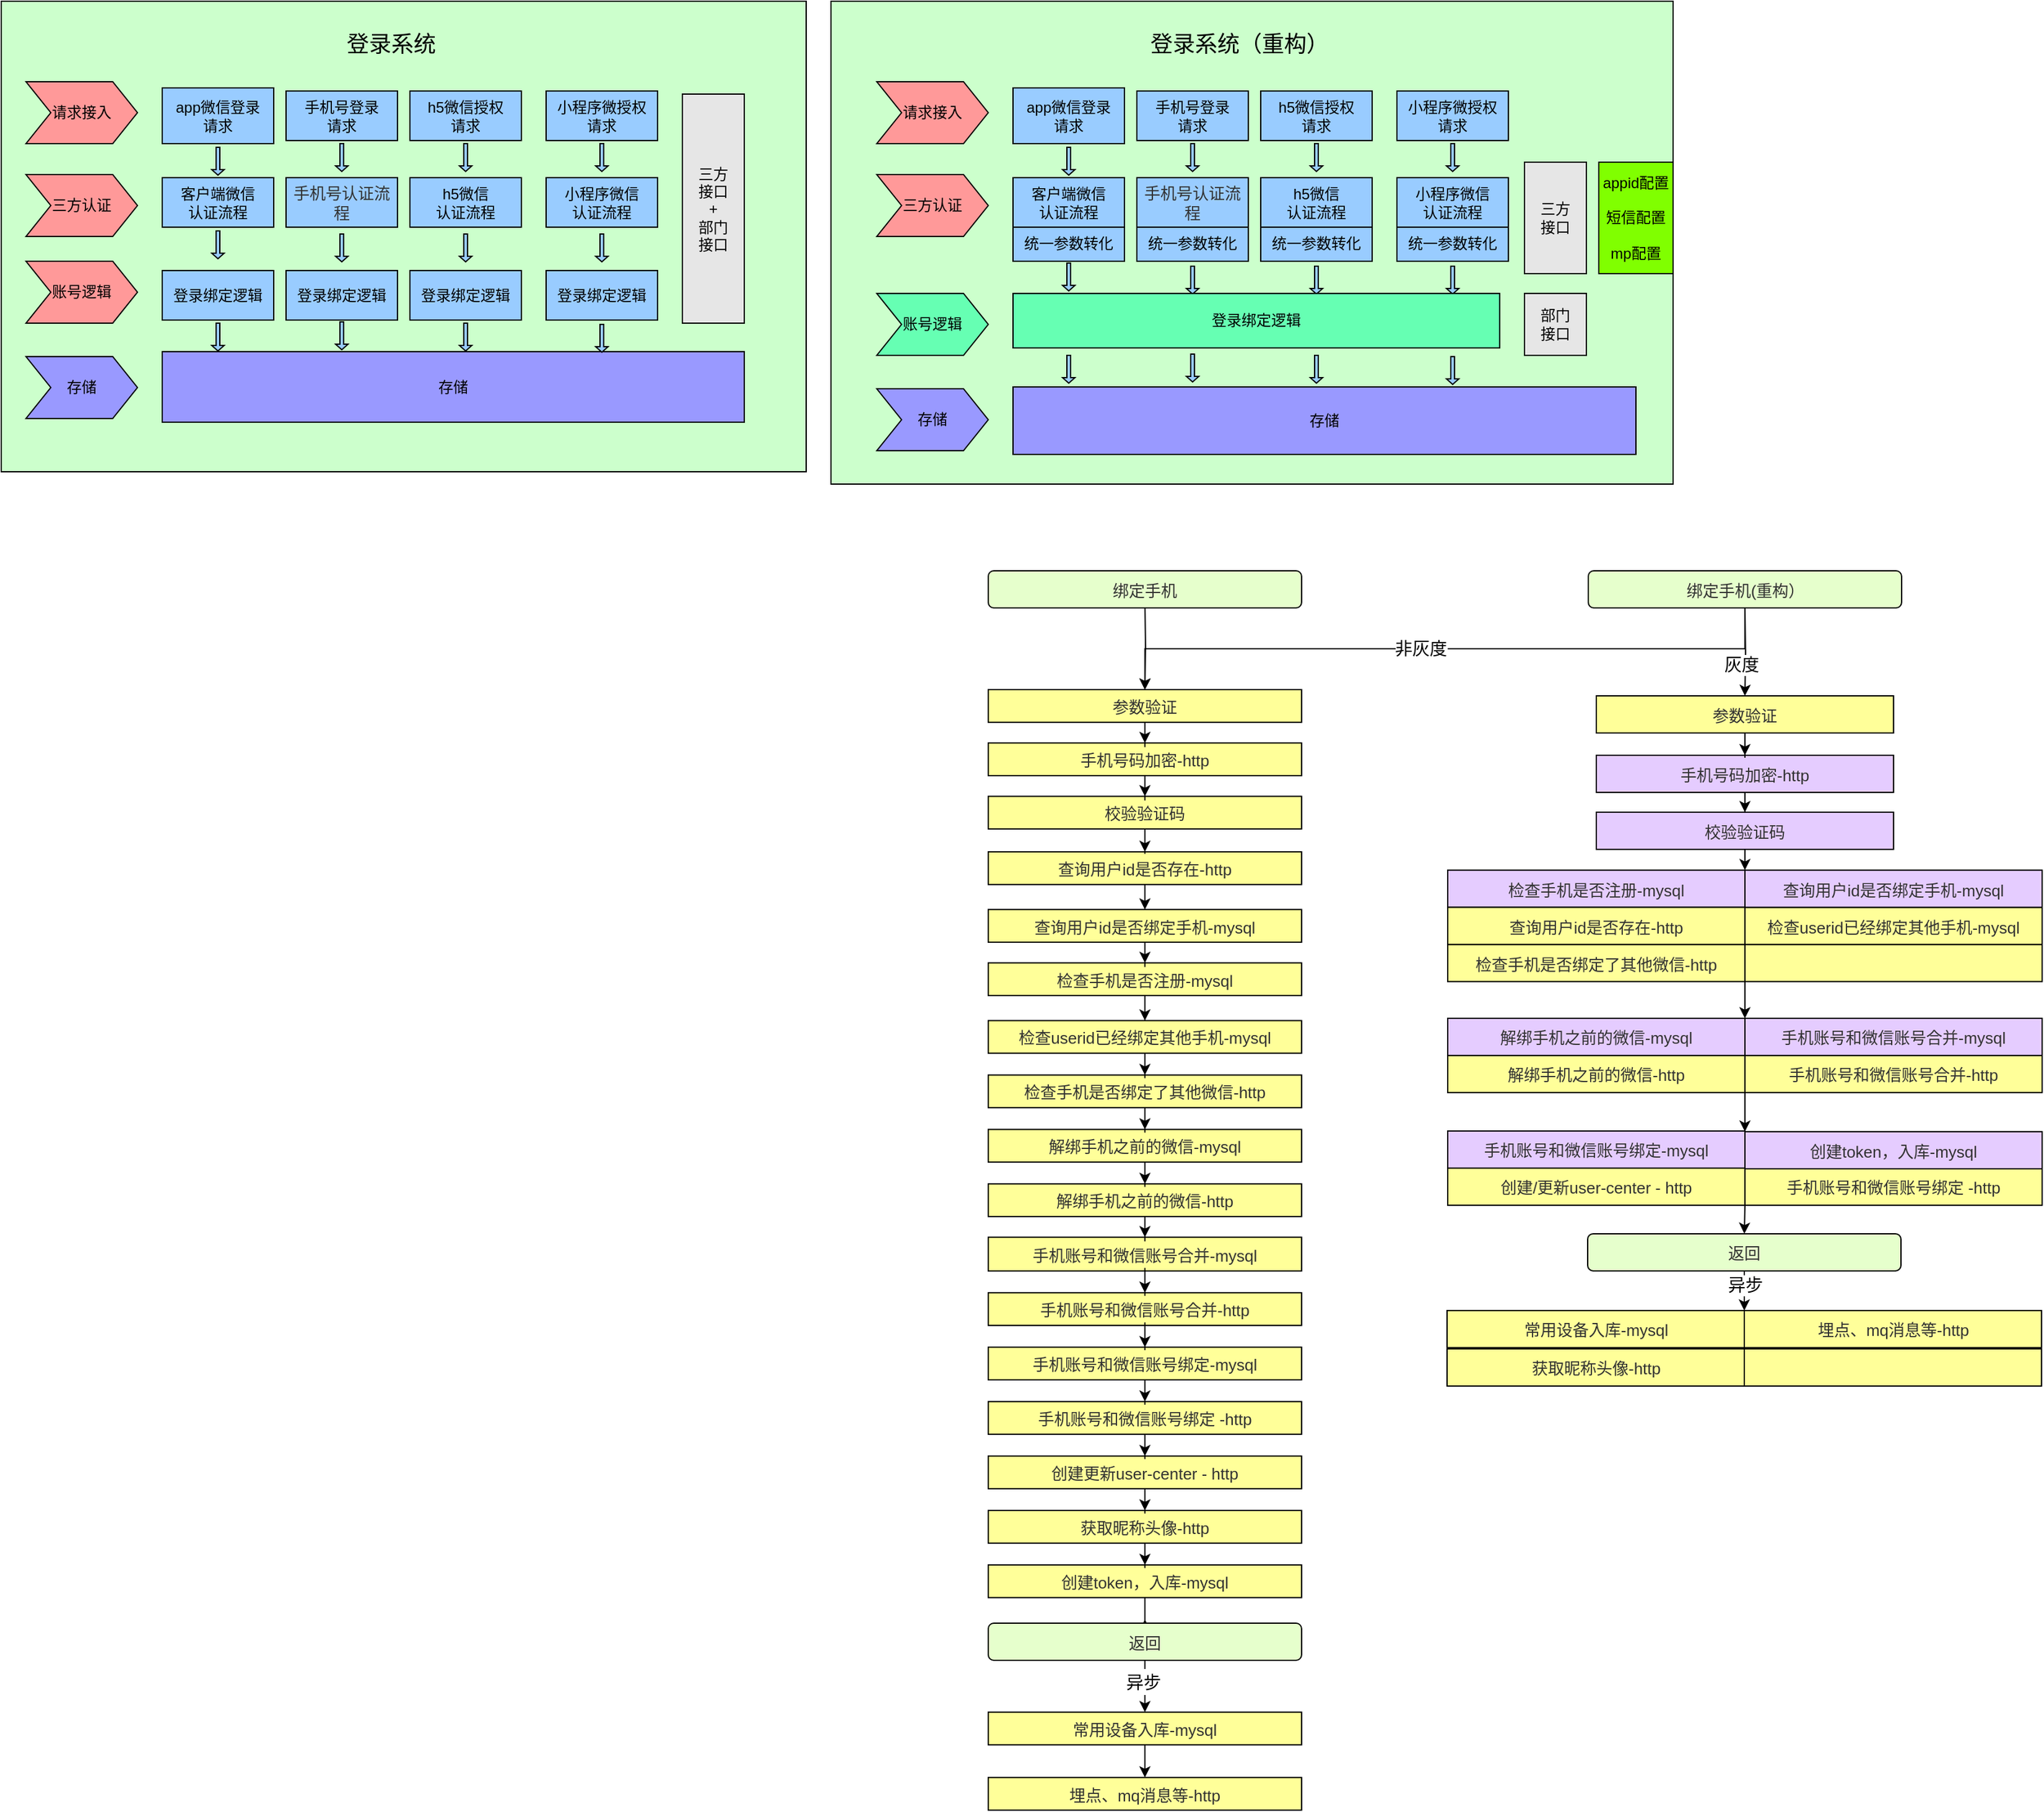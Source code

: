 <mxfile version="15.7.3" type="github">
  <diagram id="kJFJ0D_12UuaY3lmtUbJ" name="第 1 页">
    <mxGraphModel dx="1207" dy="605" grid="1" gridSize="10" guides="1" tooltips="1" connect="1" arrows="1" fold="1" page="1" pageScale="1" pageWidth="827" pageHeight="1169" math="0" shadow="0">
      <root>
        <mxCell id="0" />
        <mxCell id="1" parent="0" />
        <mxCell id="mRexfQhfjzAPBLykWlBQ-13" value="" style="whiteSpace=wrap;html=1;fillColor=#CCFFFF;" vertex="1" parent="1">
          <mxGeometry x="310" y="140" width="90" height="200" as="geometry" />
        </mxCell>
        <mxCell id="mRexfQhfjzAPBLykWlBQ-3" value="" style="rounded=0;whiteSpace=wrap;html=1;fillColor=#CCFFCC;" vertex="1" parent="1">
          <mxGeometry x="180" y="80" width="650" height="380" as="geometry" />
        </mxCell>
        <mxCell id="mRexfQhfjzAPBLykWlBQ-4" value="请求接入" style="shape=step;perimeter=stepPerimeter;whiteSpace=wrap;html=1;fixedSize=1;fillColor=#FF9999;" vertex="1" parent="1">
          <mxGeometry x="200" y="145" width="90" height="50" as="geometry" />
        </mxCell>
        <mxCell id="mRexfQhfjzAPBLykWlBQ-5" value="三方认证" style="shape=step;perimeter=stepPerimeter;whiteSpace=wrap;html=1;fixedSize=1;fillColor=#FF9999;" vertex="1" parent="1">
          <mxGeometry x="200" y="220" width="90" height="50" as="geometry" />
        </mxCell>
        <mxCell id="mRexfQhfjzAPBLykWlBQ-6" value="账号逻辑" style="shape=step;perimeter=stepPerimeter;whiteSpace=wrap;html=1;fixedSize=1;fillColor=#FF9999;" vertex="1" parent="1">
          <mxGeometry x="200" y="290" width="90" height="50" as="geometry" />
        </mxCell>
        <mxCell id="mRexfQhfjzAPBLykWlBQ-7" value="存储" style="shape=step;perimeter=stepPerimeter;whiteSpace=wrap;html=1;fixedSize=1;fillColor=#9999FF;" vertex="1" parent="1">
          <mxGeometry x="200" y="367" width="90" height="50" as="geometry" />
        </mxCell>
        <mxCell id="mRexfQhfjzAPBLykWlBQ-9" value="app微信登录&lt;br&gt;请求" style="whiteSpace=wrap;html=1;fillColor=#99CCFF;" vertex="1" parent="1">
          <mxGeometry x="310" y="150" width="90" height="45" as="geometry" />
        </mxCell>
        <mxCell id="mRexfQhfjzAPBLykWlBQ-10" value="&lt;div class=&quot;mind-clipboard&quot;&gt;手机号登录&lt;div&gt;请求&lt;/div&gt;&lt;/div&gt;" style="whiteSpace=wrap;html=1;fillColor=#99CCFF;" vertex="1" parent="1">
          <mxGeometry x="410" y="152.5" width="90" height="40" as="geometry" />
        </mxCell>
        <mxCell id="mRexfQhfjzAPBLykWlBQ-11" value="&lt;div class=&quot;mind-clipboard&quot;&gt;h5微信&lt;span style=&quot;font-size: inherit&quot;&gt;授权&lt;/span&gt;&lt;div&gt;请求&lt;/div&gt;&lt;/div&gt;" style="whiteSpace=wrap;html=1;fillColor=#99CCFF;" vertex="1" parent="1">
          <mxGeometry x="510" y="152.5" width="90" height="40" as="geometry" />
        </mxCell>
        <mxCell id="mRexfQhfjzAPBLykWlBQ-12" value="&lt;div class=&quot;mind-clipboard&quot;&gt;小程序微&lt;span style=&quot;font-size: inherit&quot;&gt;授权&lt;/span&gt;&lt;div&gt;请求&lt;/div&gt;&lt;/div&gt;" style="whiteSpace=wrap;html=1;fillColor=#99CCFF;" vertex="1" parent="1">
          <mxGeometry x="620" y="152.5" width="90" height="40" as="geometry" />
        </mxCell>
        <mxCell id="mRexfQhfjzAPBLykWlBQ-14" value="&lt;div class=&quot;mind-clipboard&quot;&gt;&lt;div&gt;客户端&lt;span&gt;微信&lt;/span&gt;&lt;/div&gt;&lt;div&gt;认证流程&lt;/div&gt;&lt;/div&gt;" style="whiteSpace=wrap;html=1;fillColor=#99CCFF;" vertex="1" parent="1">
          <mxGeometry x="310" y="222.5" width="90" height="40" as="geometry" />
        </mxCell>
        <mxCell id="mRexfQhfjzAPBLykWlBQ-15" value="&lt;div class=&quot;mind-clipboard&quot;&gt;&lt;span style=&quot;color: rgb(50 , 50 , 50) ; font-size: 13px ; background-color: rgba(255 , 255 , 255 , 0.008)&quot;&gt;手机号认证流程&lt;/span&gt;&lt;br&gt;&lt;/div&gt;" style="whiteSpace=wrap;html=1;fillColor=#99CCFF;" vertex="1" parent="1">
          <mxGeometry x="410" y="222.5" width="90" height="40" as="geometry" />
        </mxCell>
        <mxCell id="mRexfQhfjzAPBLykWlBQ-16" value="&lt;div class=&quot;mind-clipboard&quot;&gt;&lt;div class=&quot;mind-clipboard&quot;&gt;&lt;div&gt;h5微信&lt;/div&gt;&lt;div&gt;认证流程&lt;/div&gt;&lt;/div&gt;&lt;/div&gt;" style="whiteSpace=wrap;html=1;fillColor=#99CCFF;" vertex="1" parent="1">
          <mxGeometry x="510" y="222.5" width="90" height="40" as="geometry" />
        </mxCell>
        <mxCell id="mRexfQhfjzAPBLykWlBQ-17" value="&lt;div class=&quot;mind-clipboard&quot;&gt;&lt;div class=&quot;mind-clipboard&quot;&gt;&lt;div&gt;小程序&lt;span&gt;微信&lt;/span&gt;&lt;/div&gt;&lt;div&gt;认证流程&lt;/div&gt;&lt;/div&gt;&lt;/div&gt;" style="whiteSpace=wrap;html=1;fillColor=#99CCFF;" vertex="1" parent="1">
          <mxGeometry x="620" y="222.5" width="90" height="40" as="geometry" />
        </mxCell>
        <mxCell id="mRexfQhfjzAPBLykWlBQ-19" value="登录绑定逻辑" style="whiteSpace=wrap;html=1;fillColor=#99CCFF;" vertex="1" parent="1">
          <mxGeometry x="310" y="297.5" width="90" height="40" as="geometry" />
        </mxCell>
        <mxCell id="mRexfQhfjzAPBLykWlBQ-20" value="&lt;div class=&quot;mind-clipboard&quot;&gt;登录绑定逻辑&lt;br&gt;&lt;/div&gt;" style="whiteSpace=wrap;html=1;fillColor=#99CCFF;" vertex="1" parent="1">
          <mxGeometry x="410" y="297.5" width="90" height="40" as="geometry" />
        </mxCell>
        <mxCell id="mRexfQhfjzAPBLykWlBQ-21" value="&lt;div class=&quot;mind-clipboard&quot;&gt;&lt;div&gt;登录绑定逻辑&lt;br&gt;&lt;/div&gt;&lt;/div&gt;" style="whiteSpace=wrap;html=1;fillColor=#99CCFF;" vertex="1" parent="1">
          <mxGeometry x="510" y="297.5" width="90" height="40" as="geometry" />
        </mxCell>
        <mxCell id="mRexfQhfjzAPBLykWlBQ-22" value="登录绑定逻辑" style="whiteSpace=wrap;html=1;fillColor=#99CCFF;" vertex="1" parent="1">
          <mxGeometry x="620" y="297.5" width="90" height="40" as="geometry" />
        </mxCell>
        <mxCell id="mRexfQhfjzAPBLykWlBQ-24" value="存储" style="whiteSpace=wrap;html=1;fillColor=#9999FF;" vertex="1" parent="1">
          <mxGeometry x="310" y="363" width="470" height="57" as="geometry" />
        </mxCell>
        <mxCell id="mRexfQhfjzAPBLykWlBQ-54" value="" style="shape=singleArrow;direction=south;whiteSpace=wrap;html=1;fillColor=#99CCFF;" vertex="1" parent="1">
          <mxGeometry x="350" y="198" width="10" height="22.5" as="geometry" />
        </mxCell>
        <mxCell id="mRexfQhfjzAPBLykWlBQ-56" value="" style="shape=singleArrow;direction=south;whiteSpace=wrap;html=1;fillColor=#99CCFF;" vertex="1" parent="1">
          <mxGeometry x="350" y="265.5" width="10" height="22.5" as="geometry" />
        </mxCell>
        <mxCell id="mRexfQhfjzAPBLykWlBQ-57" value="" style="shape=singleArrow;direction=south;whiteSpace=wrap;html=1;fillColor=#99CCFF;" vertex="1" parent="1">
          <mxGeometry x="350" y="340" width="10" height="22.5" as="geometry" />
        </mxCell>
        <mxCell id="mRexfQhfjzAPBLykWlBQ-58" value="" style="shape=singleArrow;direction=south;whiteSpace=wrap;html=1;fillColor=#99CCFF;" vertex="1" parent="1">
          <mxGeometry x="450" y="195" width="10" height="22.5" as="geometry" />
        </mxCell>
        <mxCell id="mRexfQhfjzAPBLykWlBQ-59" value="" style="shape=singleArrow;direction=south;whiteSpace=wrap;html=1;fillColor=#99CCFF;" vertex="1" parent="1">
          <mxGeometry x="550" y="195" width="10" height="22.5" as="geometry" />
        </mxCell>
        <mxCell id="mRexfQhfjzAPBLykWlBQ-60" value="" style="shape=singleArrow;direction=south;whiteSpace=wrap;html=1;fillColor=#99CCFF;" vertex="1" parent="1">
          <mxGeometry x="660" y="195" width="10" height="22.5" as="geometry" />
        </mxCell>
        <mxCell id="mRexfQhfjzAPBLykWlBQ-61" value="" style="shape=singleArrow;direction=south;whiteSpace=wrap;html=1;fillColor=#99CCFF;" vertex="1" parent="1">
          <mxGeometry x="660" y="268" width="10" height="22.5" as="geometry" />
        </mxCell>
        <mxCell id="mRexfQhfjzAPBLykWlBQ-62" value="" style="shape=singleArrow;direction=south;whiteSpace=wrap;html=1;fillColor=#99CCFF;" vertex="1" parent="1">
          <mxGeometry x="450" y="268" width="10" height="22.5" as="geometry" />
        </mxCell>
        <mxCell id="mRexfQhfjzAPBLykWlBQ-63" value="" style="shape=singleArrow;direction=south;whiteSpace=wrap;html=1;fillColor=#99CCFF;" vertex="1" parent="1">
          <mxGeometry x="450" y="339" width="10" height="22.5" as="geometry" />
        </mxCell>
        <mxCell id="mRexfQhfjzAPBLykWlBQ-64" value="" style="shape=singleArrow;direction=south;whiteSpace=wrap;html=1;fillColor=#99CCFF;" vertex="1" parent="1">
          <mxGeometry x="550" y="268" width="10" height="22.5" as="geometry" />
        </mxCell>
        <mxCell id="mRexfQhfjzAPBLykWlBQ-71" value="" style="shape=singleArrow;direction=south;whiteSpace=wrap;html=1;fillColor=#99CCFF;" vertex="1" parent="1">
          <mxGeometry x="550" y="340" width="10" height="22.5" as="geometry" />
        </mxCell>
        <mxCell id="mRexfQhfjzAPBLykWlBQ-72" value="" style="shape=singleArrow;direction=south;whiteSpace=wrap;html=1;fillColor=#99CCFF;" vertex="1" parent="1">
          <mxGeometry x="660" y="341" width="10" height="22.5" as="geometry" />
        </mxCell>
        <mxCell id="mRexfQhfjzAPBLykWlBQ-73" value="&lt;div class=&quot;mind-clipboard&quot;&gt;三方&lt;br&gt;接口&lt;/div&gt;&lt;div class=&quot;mind-clipboard&quot;&gt;+&lt;/div&gt;&lt;div class=&quot;mind-clipboard&quot;&gt;部门&lt;/div&gt;&lt;div class=&quot;mind-clipboard&quot;&gt;接口&lt;/div&gt;" style="whiteSpace=wrap;html=1;fillColor=#E6E6E6;" vertex="1" parent="1">
          <mxGeometry x="730" y="155" width="50" height="185" as="geometry" />
        </mxCell>
        <mxCell id="mRexfQhfjzAPBLykWlBQ-109" value="&lt;font style=&quot;font-size: 18px&quot;&gt;登录系统&lt;/font&gt;" style="text;html=1;strokeColor=none;fillColor=none;align=center;verticalAlign=middle;whiteSpace=wrap;rounded=0;" vertex="1" parent="1">
          <mxGeometry x="440" y="100" width="110" height="30" as="geometry" />
        </mxCell>
        <mxCell id="mRexfQhfjzAPBLykWlBQ-111" value="" style="rounded=0;whiteSpace=wrap;html=1;fillColor=#CCFFCC;" vertex="1" parent="1">
          <mxGeometry x="850" y="80" width="680" height="390" as="geometry" />
        </mxCell>
        <mxCell id="mRexfQhfjzAPBLykWlBQ-112" value="请求接入" style="shape=step;perimeter=stepPerimeter;whiteSpace=wrap;html=1;fixedSize=1;fillColor=#FF9999;" vertex="1" parent="1">
          <mxGeometry x="887" y="145" width="90" height="50" as="geometry" />
        </mxCell>
        <mxCell id="mRexfQhfjzAPBLykWlBQ-113" value="三方认证" style="shape=step;perimeter=stepPerimeter;whiteSpace=wrap;html=1;fixedSize=1;fillColor=#FF9999;" vertex="1" parent="1">
          <mxGeometry x="887" y="220" width="90" height="50" as="geometry" />
        </mxCell>
        <mxCell id="mRexfQhfjzAPBLykWlBQ-114" value="账号逻辑" style="shape=step;perimeter=stepPerimeter;whiteSpace=wrap;html=1;fixedSize=1;fillColor=#66FFB3;" vertex="1" parent="1">
          <mxGeometry x="887" y="316" width="90" height="50" as="geometry" />
        </mxCell>
        <mxCell id="mRexfQhfjzAPBLykWlBQ-115" value="存储" style="shape=step;perimeter=stepPerimeter;whiteSpace=wrap;html=1;fixedSize=1;fillColor=#9999FF;" vertex="1" parent="1">
          <mxGeometry x="887" y="393" width="90" height="50" as="geometry" />
        </mxCell>
        <mxCell id="mRexfQhfjzAPBLykWlBQ-116" value="app微信登录&lt;br&gt;请求" style="whiteSpace=wrap;html=1;fillColor=#99CCFF;" vertex="1" parent="1">
          <mxGeometry x="997" y="150" width="90" height="45" as="geometry" />
        </mxCell>
        <mxCell id="mRexfQhfjzAPBLykWlBQ-117" value="&lt;div class=&quot;mind-clipboard&quot;&gt;手机号登录&lt;div&gt;请求&lt;/div&gt;&lt;/div&gt;" style="whiteSpace=wrap;html=1;fillColor=#99CCFF;" vertex="1" parent="1">
          <mxGeometry x="1097" y="152.5" width="90" height="40" as="geometry" />
        </mxCell>
        <mxCell id="mRexfQhfjzAPBLykWlBQ-118" value="&lt;div class=&quot;mind-clipboard&quot;&gt;h5微信&lt;span style=&quot;font-size: inherit&quot;&gt;授权&lt;/span&gt;&lt;div&gt;请求&lt;/div&gt;&lt;/div&gt;" style="whiteSpace=wrap;html=1;fillColor=#99CCFF;" vertex="1" parent="1">
          <mxGeometry x="1197" y="152.5" width="90" height="40" as="geometry" />
        </mxCell>
        <mxCell id="mRexfQhfjzAPBLykWlBQ-119" value="&lt;div class=&quot;mind-clipboard&quot;&gt;小程序微&lt;span style=&quot;font-size: inherit&quot;&gt;授权&lt;/span&gt;&lt;div&gt;请求&lt;/div&gt;&lt;/div&gt;" style="whiteSpace=wrap;html=1;fillColor=#99CCFF;" vertex="1" parent="1">
          <mxGeometry x="1307" y="152.5" width="90" height="40" as="geometry" />
        </mxCell>
        <mxCell id="mRexfQhfjzAPBLykWlBQ-120" value="&lt;div class=&quot;mind-clipboard&quot;&gt;&lt;div&gt;客户端&lt;span&gt;微信&lt;/span&gt;&lt;/div&gt;&lt;div&gt;认证流程&lt;/div&gt;&lt;/div&gt;" style="whiteSpace=wrap;html=1;fillColor=#99CCFF;" vertex="1" parent="1">
          <mxGeometry x="997" y="222.5" width="90" height="40" as="geometry" />
        </mxCell>
        <mxCell id="mRexfQhfjzAPBLykWlBQ-121" value="&lt;div class=&quot;mind-clipboard&quot;&gt;&lt;span style=&quot;color: rgb(50 , 50 , 50) ; font-size: 13px ; background-color: rgba(255 , 255 , 255 , 0.008)&quot;&gt;手机号认证流程&lt;/span&gt;&lt;br&gt;&lt;/div&gt;" style="whiteSpace=wrap;html=1;fillColor=#99CCFF;" vertex="1" parent="1">
          <mxGeometry x="1097" y="222.5" width="90" height="40" as="geometry" />
        </mxCell>
        <mxCell id="mRexfQhfjzAPBLykWlBQ-122" value="&lt;div class=&quot;mind-clipboard&quot;&gt;&lt;div class=&quot;mind-clipboard&quot;&gt;&lt;div&gt;h5微信&lt;/div&gt;&lt;div&gt;认证流程&lt;/div&gt;&lt;/div&gt;&lt;/div&gt;" style="whiteSpace=wrap;html=1;fillColor=#99CCFF;" vertex="1" parent="1">
          <mxGeometry x="1197" y="222.5" width="90" height="40" as="geometry" />
        </mxCell>
        <mxCell id="mRexfQhfjzAPBLykWlBQ-123" value="&lt;div class=&quot;mind-clipboard&quot;&gt;&lt;div class=&quot;mind-clipboard&quot;&gt;&lt;div&gt;小程序&lt;span&gt;微信&lt;/span&gt;&lt;/div&gt;&lt;div&gt;认证流程&lt;/div&gt;&lt;/div&gt;&lt;/div&gt;" style="whiteSpace=wrap;html=1;fillColor=#99CCFF;" vertex="1" parent="1">
          <mxGeometry x="1307" y="222.5" width="90" height="40" as="geometry" />
        </mxCell>
        <mxCell id="mRexfQhfjzAPBLykWlBQ-129" value="存储" style="whiteSpace=wrap;html=1;fillColor=#9999FF;" vertex="1" parent="1">
          <mxGeometry x="997" y="391.5" width="503" height="54.5" as="geometry" />
        </mxCell>
        <mxCell id="mRexfQhfjzAPBLykWlBQ-130" value="" style="shape=singleArrow;direction=south;whiteSpace=wrap;html=1;fillColor=#99CCFF;" vertex="1" parent="1">
          <mxGeometry x="1037" y="198" width="10" height="22.5" as="geometry" />
        </mxCell>
        <mxCell id="mRexfQhfjzAPBLykWlBQ-131" value="" style="shape=singleArrow;direction=south;whiteSpace=wrap;html=1;fillColor=#99CCFF;" vertex="1" parent="1">
          <mxGeometry x="1037" y="291.5" width="10" height="22.5" as="geometry" />
        </mxCell>
        <mxCell id="mRexfQhfjzAPBLykWlBQ-132" value="" style="shape=singleArrow;direction=south;whiteSpace=wrap;html=1;fillColor=#99CCFF;" vertex="1" parent="1">
          <mxGeometry x="1037" y="366" width="10" height="22.5" as="geometry" />
        </mxCell>
        <mxCell id="mRexfQhfjzAPBLykWlBQ-133" value="" style="shape=singleArrow;direction=south;whiteSpace=wrap;html=1;fillColor=#99CCFF;" vertex="1" parent="1">
          <mxGeometry x="1137" y="195" width="10" height="22.5" as="geometry" />
        </mxCell>
        <mxCell id="mRexfQhfjzAPBLykWlBQ-134" value="" style="shape=singleArrow;direction=south;whiteSpace=wrap;html=1;fillColor=#99CCFF;" vertex="1" parent="1">
          <mxGeometry x="1237" y="195" width="10" height="22.5" as="geometry" />
        </mxCell>
        <mxCell id="mRexfQhfjzAPBLykWlBQ-135" value="" style="shape=singleArrow;direction=south;whiteSpace=wrap;html=1;fillColor=#99CCFF;" vertex="1" parent="1">
          <mxGeometry x="1347" y="195" width="10" height="22.5" as="geometry" />
        </mxCell>
        <mxCell id="mRexfQhfjzAPBLykWlBQ-136" value="" style="shape=singleArrow;direction=south;whiteSpace=wrap;html=1;fillColor=#99CCFF;" vertex="1" parent="1">
          <mxGeometry x="1347" y="294" width="10" height="22.5" as="geometry" />
        </mxCell>
        <mxCell id="mRexfQhfjzAPBLykWlBQ-137" value="" style="shape=singleArrow;direction=south;whiteSpace=wrap;html=1;fillColor=#99CCFF;" vertex="1" parent="1">
          <mxGeometry x="1137" y="294" width="10" height="22.5" as="geometry" />
        </mxCell>
        <mxCell id="mRexfQhfjzAPBLykWlBQ-138" value="" style="shape=singleArrow;direction=south;whiteSpace=wrap;html=1;fillColor=#99CCFF;" vertex="1" parent="1">
          <mxGeometry x="1137" y="365" width="10" height="22.5" as="geometry" />
        </mxCell>
        <mxCell id="mRexfQhfjzAPBLykWlBQ-139" value="" style="shape=singleArrow;direction=south;whiteSpace=wrap;html=1;fillColor=#99CCFF;" vertex="1" parent="1">
          <mxGeometry x="1237" y="294" width="10" height="22.5" as="geometry" />
        </mxCell>
        <mxCell id="mRexfQhfjzAPBLykWlBQ-140" value="" style="shape=singleArrow;direction=south;whiteSpace=wrap;html=1;fillColor=#99CCFF;" vertex="1" parent="1">
          <mxGeometry x="1237" y="366" width="10" height="22.5" as="geometry" />
        </mxCell>
        <mxCell id="mRexfQhfjzAPBLykWlBQ-141" value="" style="shape=singleArrow;direction=south;whiteSpace=wrap;html=1;fillColor=#99CCFF;" vertex="1" parent="1">
          <mxGeometry x="1347" y="367" width="10" height="22.5" as="geometry" />
        </mxCell>
        <mxCell id="mRexfQhfjzAPBLykWlBQ-142" value="&lt;div class=&quot;mind-clipboard&quot;&gt;&lt;span&gt;部门&lt;/span&gt;&lt;br&gt;&lt;/div&gt;&lt;div class=&quot;mind-clipboard&quot;&gt;接口&lt;/div&gt;" style="whiteSpace=wrap;html=1;fillColor=#E6E6E6;" vertex="1" parent="1">
          <mxGeometry x="1410" y="316" width="50" height="50" as="geometry" />
        </mxCell>
        <mxCell id="mRexfQhfjzAPBLykWlBQ-143" value="&lt;font style=&quot;font-size: 18px&quot;&gt;登录系统（重构）&lt;/font&gt;" style="text;html=1;strokeColor=none;fillColor=none;align=center;verticalAlign=middle;whiteSpace=wrap;rounded=0;" vertex="1" parent="1">
          <mxGeometry x="1100" y="100" width="160" height="30" as="geometry" />
        </mxCell>
        <mxCell id="mRexfQhfjzAPBLykWlBQ-144" value="&lt;div class=&quot;mind-clipboard&quot;&gt;三方&lt;br&gt;&lt;/div&gt;&lt;div class=&quot;mind-clipboard&quot;&gt;接口&lt;/div&gt;" style="whiteSpace=wrap;html=1;fillColor=#E6E6E6;" vertex="1" parent="1">
          <mxGeometry x="1410" y="210" width="50" height="90" as="geometry" />
        </mxCell>
        <mxCell id="mRexfQhfjzAPBLykWlBQ-146" value="登录绑定逻辑" style="whiteSpace=wrap;html=1;fontSize=12;fillColor=#66FFB3;" vertex="1" parent="1">
          <mxGeometry x="997" y="316" width="393" height="44" as="geometry" />
        </mxCell>
        <mxCell id="mRexfQhfjzAPBLykWlBQ-149" value="&lt;div class=&quot;mind-clipboard&quot;&gt;&lt;div&gt;统一参数转化&lt;/div&gt;&lt;/div&gt;" style="whiteSpace=wrap;html=1;fillColor=#99CCFF;" vertex="1" parent="1">
          <mxGeometry x="997" y="262.5" width="90" height="27.5" as="geometry" />
        </mxCell>
        <mxCell id="mRexfQhfjzAPBLykWlBQ-150" value="&lt;div class=&quot;mind-clipboard&quot;&gt;&lt;div&gt;统一参数转化&lt;/div&gt;&lt;/div&gt;" style="whiteSpace=wrap;html=1;fillColor=#99CCFF;" vertex="1" parent="1">
          <mxGeometry x="1097" y="262.5" width="90" height="27.5" as="geometry" />
        </mxCell>
        <mxCell id="mRexfQhfjzAPBLykWlBQ-151" value="&lt;div class=&quot;mind-clipboard&quot;&gt;&lt;div&gt;统一参数转化&lt;/div&gt;&lt;/div&gt;" style="whiteSpace=wrap;html=1;fillColor=#99CCFF;" vertex="1" parent="1">
          <mxGeometry x="1197" y="262.5" width="90" height="27.5" as="geometry" />
        </mxCell>
        <mxCell id="mRexfQhfjzAPBLykWlBQ-152" value="&lt;div class=&quot;mind-clipboard&quot;&gt;&lt;div&gt;统一参数转化&lt;/div&gt;&lt;/div&gt;" style="whiteSpace=wrap;html=1;fillColor=#99CCFF;" vertex="1" parent="1">
          <mxGeometry x="1307" y="262.5" width="90" height="27.5" as="geometry" />
        </mxCell>
        <mxCell id="mRexfQhfjzAPBLykWlBQ-155" value="&lt;div class=&quot;mind-clipboard&quot;&gt;appid配置&lt;/div&gt;&lt;div class=&quot;mind-clipboard&quot;&gt;&lt;br&gt;&lt;/div&gt;&lt;div class=&quot;mind-clipboard&quot;&gt;短信配置&lt;/div&gt;&lt;div class=&quot;mind-clipboard&quot;&gt;&lt;br&gt;&lt;/div&gt;&lt;div class=&quot;mind-clipboard&quot;&gt;mp配置&lt;/div&gt;" style="whiteSpace=wrap;html=1;fillColor=#80FF00;" vertex="1" parent="1">
          <mxGeometry x="1470" y="210" width="60" height="90" as="geometry" />
        </mxCell>
        <mxCell id="mRexfQhfjzAPBLykWlBQ-156" value="&lt;span style=&quot;color: rgb(50 , 50 , 50) ; font-size: 13px ; background-color: rgba(255 , 255 , 255 , 0.008)&quot;&gt;获取昵称头像-http&lt;/span&gt;" style="rounded=0;whiteSpace=wrap;html=1;fontSize=18;fillColor=#FFFF99;" vertex="1" parent="1">
          <mxGeometry x="1347.5" y="1168.46" width="240" height="30" as="geometry" />
        </mxCell>
        <mxCell id="mRexfQhfjzAPBLykWlBQ-158" value="&lt;span style=&quot;color: rgb(50 , 50 , 50) ; font-size: 13px ; background-color: rgba(255 , 255 , 255 , 0.008)&quot;&gt;手机账号和微信账号绑定 -http&lt;/span&gt;" style="rounded=0;whiteSpace=wrap;html=1;fontSize=18;fillColor=#FFFF99;" vertex="1" parent="1">
          <mxGeometry x="1588" y="1022.46" width="240" height="30" as="geometry" />
        </mxCell>
        <mxCell id="mRexfQhfjzAPBLykWlBQ-159" value="&lt;span style=&quot;color: rgb(50 , 50 , 50) ; font-size: 13px ; background-color: rgba(255 , 255 , 255 , 0.008)&quot;&gt;手机账号和微信账号绑定-mysql&lt;/span&gt;" style="rounded=0;whiteSpace=wrap;html=1;fontSize=18;fillColor=#E5CCFF;" vertex="1" parent="1">
          <mxGeometry x="1348" y="992.46" width="240" height="30" as="geometry" />
        </mxCell>
        <mxCell id="mRexfQhfjzAPBLykWlBQ-248" style="edgeStyle=orthogonalEdgeStyle;rounded=0;orthogonalLoop=1;jettySize=auto;html=1;exitX=0;exitY=1;exitDx=0;exitDy=0;entryX=0;entryY=0;entryDx=0;entryDy=0;fontSize=14;fillColor=#E5CCFF;" edge="1" parent="1" source="mRexfQhfjzAPBLykWlBQ-160" target="mRexfQhfjzAPBLykWlBQ-171">
          <mxGeometry relative="1" as="geometry" />
        </mxCell>
        <mxCell id="mRexfQhfjzAPBLykWlBQ-160" value="&lt;span style=&quot;color: rgb(50 , 50 , 50) ; font-size: 13px ; background-color: rgba(255 , 255 , 255 , 0.008)&quot;&gt;手机账号和微信账号合并-http&lt;/span&gt;" style="rounded=0;whiteSpace=wrap;html=1;fontSize=18;fillColor=#FFFF99;" vertex="1" parent="1">
          <mxGeometry x="1588" y="931.46" width="240" height="30" as="geometry" />
        </mxCell>
        <mxCell id="mRexfQhfjzAPBLykWlBQ-161" value="&lt;span style=&quot;color: rgb(50 , 50 , 50) ; font-size: 13px ; background-color: rgba(255 , 255 , 255 , 0.008)&quot;&gt;手机账号和微信账号合并-mysql&lt;/span&gt;" style="rounded=0;whiteSpace=wrap;html=1;fontSize=18;fillColor=#E5CCFF;" vertex="1" parent="1">
          <mxGeometry x="1588" y="901.46" width="240" height="30" as="geometry" />
        </mxCell>
        <mxCell id="mRexfQhfjzAPBLykWlBQ-247" style="edgeStyle=orthogonalEdgeStyle;rounded=0;orthogonalLoop=1;jettySize=auto;html=1;exitX=0;exitY=1;exitDx=0;exitDy=0;entryX=1;entryY=0;entryDx=0;entryDy=0;fontSize=14;fillColor=#E5CCFF;" edge="1" parent="1" source="mRexfQhfjzAPBLykWlBQ-162" target="mRexfQhfjzAPBLykWlBQ-218">
          <mxGeometry relative="1" as="geometry" />
        </mxCell>
        <mxCell id="mRexfQhfjzAPBLykWlBQ-162" value="" style="rounded=0;whiteSpace=wrap;html=1;fontSize=18;fillColor=#FFFF99;" vertex="1" parent="1">
          <mxGeometry x="1588" y="841.8" width="240" height="30" as="geometry" />
        </mxCell>
        <mxCell id="mRexfQhfjzAPBLykWlBQ-163" value="&lt;span style=&quot;color: rgb(50 , 50 , 50) ; font-size: 13px ; background-color: rgba(255 , 255 , 255 , 0.008)&quot;&gt;检查手机是否绑定了其他微信-http&lt;/span&gt;" style="rounded=0;whiteSpace=wrap;html=1;fontSize=18;fillColor=#FFFF99;" vertex="1" parent="1">
          <mxGeometry x="1348" y="841.8" width="240" height="30" as="geometry" />
        </mxCell>
        <mxCell id="mRexfQhfjzAPBLykWlBQ-164" value="" style="rounded=0;whiteSpace=wrap;html=1;fontSize=18;fillColor=#FFFF99;" vertex="1" parent="1">
          <mxGeometry x="1587.5" y="1168.46" width="240" height="30" as="geometry" />
        </mxCell>
        <mxCell id="mRexfQhfjzAPBLykWlBQ-226" value="" style="edgeStyle=orthogonalEdgeStyle;rounded=0;orthogonalLoop=1;jettySize=auto;html=1;fontSize=18;fillColor=#FFFF99;" edge="1" parent="1" source="mRexfQhfjzAPBLykWlBQ-165" target="mRexfQhfjzAPBLykWlBQ-223">
          <mxGeometry relative="1" as="geometry" />
        </mxCell>
        <mxCell id="mRexfQhfjzAPBLykWlBQ-165" value="&lt;span style=&quot;color: rgb(50 , 50 , 50) ; font-size: 13px ; background-color: rgba(255 , 255 , 255 , 0.008)&quot;&gt;手机号码加密-http&lt;/span&gt;" style="rounded=0;whiteSpace=wrap;html=1;fontSize=18;fillColor=#E5CCFF;" vertex="1" parent="1">
          <mxGeometry x="1468" y="689" width="240" height="30" as="geometry" />
        </mxCell>
        <mxCell id="mRexfQhfjzAPBLykWlBQ-225" value="" style="edgeStyle=orthogonalEdgeStyle;rounded=0;orthogonalLoop=1;jettySize=auto;html=1;fontSize=18;fillColor=#FFFF99;" edge="1" parent="1" source="mRexfQhfjzAPBLykWlBQ-167" target="mRexfQhfjzAPBLykWlBQ-165">
          <mxGeometry relative="1" as="geometry" />
        </mxCell>
        <mxCell id="mRexfQhfjzAPBLykWlBQ-167" value="&lt;span style=&quot;color: rgb(50 , 50 , 50) ; font-size: 13px ; background-color: rgba(255 , 255 , 255 , 0.008)&quot;&gt;参数验证&lt;/span&gt;" style="rounded=0;whiteSpace=wrap;html=1;fontSize=18;fillColor=#FFFF99;" vertex="1" parent="1">
          <mxGeometry x="1468" y="641" width="240" height="30" as="geometry" />
        </mxCell>
        <mxCell id="mRexfQhfjzAPBLykWlBQ-224" value="" style="edgeStyle=orthogonalEdgeStyle;rounded=0;orthogonalLoop=1;jettySize=auto;html=1;fontSize=18;" edge="1" parent="1" target="mRexfQhfjzAPBLykWlBQ-167">
          <mxGeometry relative="1" as="geometry">
            <mxPoint x="1588" y="570" as="sourcePoint" />
          </mxGeometry>
        </mxCell>
        <mxCell id="mRexfQhfjzAPBLykWlBQ-255" value="灰度" style="edgeLabel;html=1;align=center;verticalAlign=middle;resizable=0;points=[];fontSize=14;" vertex="1" connectable="0" parent="mRexfQhfjzAPBLykWlBQ-224">
          <mxGeometry x="0.284" y="-3" relative="1" as="geometry">
            <mxPoint as="offset" />
          </mxGeometry>
        </mxCell>
        <mxCell id="mRexfQhfjzAPBLykWlBQ-170" value="&lt;span style=&quot;color: rgb(50 , 50 , 50) ; font-size: 13px ; background-color: rgba(255 , 255 , 255 , 0.008)&quot;&gt;常用设备入库-mysql&lt;/span&gt;" style="rounded=0;whiteSpace=wrap;html=1;fontSize=18;fillColor=#FFFF99;" vertex="1" parent="1">
          <mxGeometry x="1347.5" y="1137.46" width="240" height="30" as="geometry" />
        </mxCell>
        <mxCell id="mRexfQhfjzAPBLykWlBQ-171" value="&lt;span style=&quot;color: rgb(50 , 50 , 50) ; font-size: 13px ; background-color: rgba(255 , 255 , 255 , 0.008)&quot;&gt;创建token，入库-mysql&lt;/span&gt;" style="rounded=0;whiteSpace=wrap;html=1;fontSize=18;fillColor=#E5CCFF;" vertex="1" parent="1">
          <mxGeometry x="1588" y="993.03" width="240" height="30" as="geometry" />
        </mxCell>
        <mxCell id="mRexfQhfjzAPBLykWlBQ-249" style="edgeStyle=orthogonalEdgeStyle;rounded=0;orthogonalLoop=1;jettySize=auto;html=1;exitX=1;exitY=1;exitDx=0;exitDy=0;entryX=0.5;entryY=0;entryDx=0;entryDy=0;fontSize=14;fillColor=#E5CCFF;" edge="1" parent="1" source="mRexfQhfjzAPBLykWlBQ-172" target="mRexfQhfjzAPBLykWlBQ-240">
          <mxGeometry relative="1" as="geometry" />
        </mxCell>
        <mxCell id="mRexfQhfjzAPBLykWlBQ-172" value="&lt;span style=&quot;color: rgb(50 , 50 , 50) ; font-size: 13px ; background-color: rgba(255 , 255 , 255 , 0.008)&quot;&gt;创建/更新user-center - http&lt;/span&gt;" style="rounded=0;whiteSpace=wrap;html=1;fontSize=18;fillColor=#FFFF99;" vertex="1" parent="1">
          <mxGeometry x="1348" y="1022.46" width="240" height="30" as="geometry" />
        </mxCell>
        <mxCell id="mRexfQhfjzAPBLykWlBQ-192" value="" style="edgeStyle=orthogonalEdgeStyle;rounded=0;orthogonalLoop=1;jettySize=auto;html=1;fontSize=18;" edge="1" parent="1" target="mRexfQhfjzAPBLykWlBQ-190">
          <mxGeometry relative="1" as="geometry">
            <mxPoint x="1103.5" y="565" as="sourcePoint" />
          </mxGeometry>
        </mxCell>
        <mxCell id="mRexfQhfjzAPBLykWlBQ-217" value="&lt;span style=&quot;color: rgb(50 , 50 , 50) ; font-size: 13px ; background-color: rgba(255 , 255 , 255 , 0.008)&quot;&gt;解绑手机之前的微信-http&lt;/span&gt;" style="rounded=0;whiteSpace=wrap;html=1;fontSize=18;fillColor=#FFFF99;" vertex="1" parent="1">
          <mxGeometry x="1348" y="931.46" width="240" height="30" as="geometry" />
        </mxCell>
        <mxCell id="mRexfQhfjzAPBLykWlBQ-218" value="&lt;span style=&quot;color: rgb(50 , 50 , 50) ; font-size: 13px ; background-color: rgba(255 , 255 , 255 , 0.008)&quot;&gt;解绑手机之前的微信-mysql&lt;/span&gt;" style="rounded=0;whiteSpace=wrap;html=1;fontSize=18;fillColor=#E5CCFF;" vertex="1" parent="1">
          <mxGeometry x="1348" y="901.46" width="240" height="30" as="geometry" />
        </mxCell>
        <mxCell id="mRexfQhfjzAPBLykWlBQ-219" value="&lt;span style=&quot;color: rgb(50 , 50 , 50) ; font-size: 13px ; background-color: rgba(255 , 255 , 255 , 0.008)&quot;&gt;检查userid已经绑定其他手机-mysql&lt;/span&gt;" style="rounded=0;whiteSpace=wrap;html=1;fontSize=18;fillColor=#FFFF99;" vertex="1" parent="1">
          <mxGeometry x="1588" y="811.8" width="240" height="30" as="geometry" />
        </mxCell>
        <mxCell id="mRexfQhfjzAPBLykWlBQ-220" value="&lt;span style=&quot;color: rgb(50 , 50 , 50) ; font-size: 13px ; background-color: rgba(255 , 255 , 255 , 0.008)&quot;&gt;检查手机是否注册-mysql&lt;/span&gt;" style="rounded=0;whiteSpace=wrap;html=1;fontSize=18;fillColor=#E5CCFF;" vertex="1" parent="1">
          <mxGeometry x="1348" y="781.8" width="240" height="30" as="geometry" />
        </mxCell>
        <mxCell id="mRexfQhfjzAPBLykWlBQ-221" value="&lt;span style=&quot;color: rgb(50 , 50 , 50) ; font-size: 13px ; background-color: rgba(255 , 255 , 255 , 0.008)&quot;&gt;查询用户id是否绑定手机-mysql&lt;/span&gt;" style="rounded=0;whiteSpace=wrap;html=1;fontSize=18;fillColor=#E5CCFF;" vertex="1" parent="1">
          <mxGeometry x="1588" y="781.8" width="240" height="30" as="geometry" />
        </mxCell>
        <mxCell id="mRexfQhfjzAPBLykWlBQ-222" value="&lt;span style=&quot;color: rgb(50 , 50 , 50) ; font-size: 13px ; background-color: rgba(255 , 255 , 255 , 0.008)&quot;&gt;查询用户id是否存在-http&lt;/span&gt;" style="rounded=0;whiteSpace=wrap;html=1;fontSize=18;fillColor=#FFFF99;" vertex="1" parent="1">
          <mxGeometry x="1348" y="811.8" width="240" height="30" as="geometry" />
        </mxCell>
        <mxCell id="mRexfQhfjzAPBLykWlBQ-246" style="edgeStyle=orthogonalEdgeStyle;rounded=0;orthogonalLoop=1;jettySize=auto;html=1;exitX=0.5;exitY=1;exitDx=0;exitDy=0;entryX=0;entryY=0;entryDx=0;entryDy=0;fontSize=14;fillColor=#E5CCFF;" edge="1" parent="1" source="mRexfQhfjzAPBLykWlBQ-223" target="mRexfQhfjzAPBLykWlBQ-221">
          <mxGeometry relative="1" as="geometry" />
        </mxCell>
        <mxCell id="mRexfQhfjzAPBLykWlBQ-223" value="&lt;span style=&quot;color: rgb(50 , 50 , 50) ; font-size: 13px ; background-color: rgba(255 , 255 , 255 , 0.008)&quot;&gt;校验验证码&lt;/span&gt;" style="rounded=0;whiteSpace=wrap;html=1;fontSize=18;fillColor=#E5CCFF;" vertex="1" parent="1">
          <mxGeometry x="1468" y="735" width="240" height="30" as="geometry" />
        </mxCell>
        <mxCell id="mRexfQhfjzAPBLykWlBQ-230" value="&lt;span style=&quot;color: rgb(50 , 50 , 50) ; font-size: 13px ; background-color: rgba(255 , 255 , 255 , 0.008)&quot;&gt;埋点、mq消息等-http&lt;/span&gt;" style="rounded=0;whiteSpace=wrap;html=1;fontSize=18;fillColor=#FFFF99;" vertex="1" parent="1">
          <mxGeometry x="1587.5" y="1137.46" width="240" height="30" as="geometry" />
        </mxCell>
        <mxCell id="mRexfQhfjzAPBLykWlBQ-174" value="&lt;span style=&quot;color: rgb(50 , 50 , 50) ; font-size: 13px ; background-color: rgba(255 , 255 , 255 , 0.008)&quot;&gt;埋点、mq消息等-http&lt;/span&gt;" style="rounded=0;whiteSpace=wrap;html=1;fontSize=18;fillColor=#FFFF99;" vertex="1" parent="1">
          <mxGeometry x="977" y="1514.622" width="253" height="26.378" as="geometry" />
        </mxCell>
        <mxCell id="mRexfQhfjzAPBLykWlBQ-208" value="" style="edgeStyle=orthogonalEdgeStyle;rounded=0;orthogonalLoop=1;jettySize=auto;html=1;fontSize=18;fillColor=#E5CCFF;" edge="1" parent="1" source="mRexfQhfjzAPBLykWlBQ-176">
          <mxGeometry x="977" y="636" as="geometry">
            <mxPoint x="1103.471" y="1386.901" as="targetPoint" />
          </mxGeometry>
        </mxCell>
        <mxCell id="mRexfQhfjzAPBLykWlBQ-176" value="&lt;span style=&quot;color: rgb(50 , 50 , 50) ; font-size: 13px ; background-color: rgba(255 , 255 , 255 , 0.008)&quot;&gt;创建token，入库-mysql&lt;/span&gt;" style="rounded=0;whiteSpace=wrap;html=1;fontSize=18;fillColor=#FFFF99;" vertex="1" parent="1">
          <mxGeometry x="977" y="1342.938" width="253" height="26.378" as="geometry" />
        </mxCell>
        <mxCell id="mRexfQhfjzAPBLykWlBQ-207" value="" style="edgeStyle=orthogonalEdgeStyle;rounded=0;orthogonalLoop=1;jettySize=auto;html=1;fontSize=18;fillColor=#FFFF99;" edge="1" parent="1" source="mRexfQhfjzAPBLykWlBQ-177" target="mRexfQhfjzAPBLykWlBQ-176">
          <mxGeometry x="977" y="636" as="geometry" />
        </mxCell>
        <mxCell id="mRexfQhfjzAPBLykWlBQ-177" value="&lt;span style=&quot;color: rgb(50 , 50 , 50) ; font-size: 13px ; background-color: rgba(255 , 255 , 255 , 0.008)&quot;&gt;获取昵称头像-http&lt;/span&gt;" style="rounded=0;whiteSpace=wrap;html=1;fontSize=18;fillColor=#FFFF99;" vertex="1" parent="1">
          <mxGeometry x="977" y="1298.974" width="253" height="26.378" as="geometry" />
        </mxCell>
        <mxCell id="mRexfQhfjzAPBLykWlBQ-206" value="" style="edgeStyle=orthogonalEdgeStyle;rounded=0;orthogonalLoop=1;jettySize=auto;html=1;fontSize=18;fillColor=#FFFF99;" edge="1" parent="1" source="mRexfQhfjzAPBLykWlBQ-178" target="mRexfQhfjzAPBLykWlBQ-177">
          <mxGeometry x="977" y="636" as="geometry" />
        </mxCell>
        <mxCell id="mRexfQhfjzAPBLykWlBQ-178" value="&lt;span style=&quot;color: rgb(50 , 50 , 50) ; font-size: 13px ; background-color: rgba(255 , 255 , 255 , 0.008)&quot;&gt;创建更新user-center - http&lt;/span&gt;" style="rounded=0;whiteSpace=wrap;html=1;fontSize=18;fillColor=#FFFF99;" vertex="1" parent="1">
          <mxGeometry x="977" y="1255.01" width="253" height="26.378" as="geometry" />
        </mxCell>
        <mxCell id="mRexfQhfjzAPBLykWlBQ-205" value="" style="edgeStyle=orthogonalEdgeStyle;rounded=0;orthogonalLoop=1;jettySize=auto;html=1;fontSize=18;fillColor=#FFFF99;" edge="1" parent="1" source="mRexfQhfjzAPBLykWlBQ-179" target="mRexfQhfjzAPBLykWlBQ-178">
          <mxGeometry x="977" y="636" as="geometry" />
        </mxCell>
        <mxCell id="mRexfQhfjzAPBLykWlBQ-179" value="&lt;span style=&quot;color: rgb(50 , 50 , 50) ; font-size: 13px ; background-color: rgba(255 , 255 , 255 , 0.008)&quot;&gt;手机账号和微信账号绑定 -http&lt;/span&gt;" style="rounded=0;whiteSpace=wrap;html=1;fontSize=18;fillColor=#FFFF99;" vertex="1" parent="1">
          <mxGeometry x="977" y="1211.046" width="253" height="26.378" as="geometry" />
        </mxCell>
        <mxCell id="mRexfQhfjzAPBLykWlBQ-180" value="&lt;span style=&quot;color: rgb(50 , 50 , 50) ; font-size: 13px ; background-color: rgba(255 , 255 , 255 , 0.008)&quot;&gt;手机账号和微信账号合并-mysql&lt;/span&gt;" style="rounded=0;whiteSpace=wrap;html=1;fontSize=18;fillColor=#FFFF99;" vertex="1" parent="1">
          <mxGeometry x="977" y="1078.276" width="253" height="27.258" as="geometry" />
        </mxCell>
        <mxCell id="mRexfQhfjzAPBLykWlBQ-203" value="" style="edgeStyle=orthogonalEdgeStyle;rounded=0;orthogonalLoop=1;jettySize=auto;html=1;fontSize=18;fillColor=#FFFF99;" edge="1" parent="1" source="mRexfQhfjzAPBLykWlBQ-181" target="mRexfQhfjzAPBLykWlBQ-180">
          <mxGeometry x="977" y="636" as="geometry" />
        </mxCell>
        <mxCell id="mRexfQhfjzAPBLykWlBQ-181" value="&lt;span style=&quot;color: rgb(50 , 50 , 50) ; font-size: 13px ; background-color: rgba(255 , 255 , 255 , 0.008)&quot;&gt;解绑手机之前的微信-http&lt;/span&gt;" style="rounded=0;whiteSpace=wrap;html=1;fontSize=18;fillColor=#FFFF99;" vertex="1" parent="1">
          <mxGeometry x="977" y="1035.191" width="253" height="26.378" as="geometry" />
        </mxCell>
        <mxCell id="mRexfQhfjzAPBLykWlBQ-202" value="" style="edgeStyle=orthogonalEdgeStyle;rounded=0;orthogonalLoop=1;jettySize=auto;html=1;fontSize=18;fillColor=#FFFF99;" edge="1" parent="1" source="mRexfQhfjzAPBLykWlBQ-182" target="mRexfQhfjzAPBLykWlBQ-181">
          <mxGeometry x="977" y="636" as="geometry" />
        </mxCell>
        <mxCell id="mRexfQhfjzAPBLykWlBQ-182" value="&lt;span style=&quot;color: rgb(50 , 50 , 50) ; font-size: 13px ; background-color: rgba(255 , 255 , 255 , 0.008)&quot;&gt;解绑手机之前的微信-mysql&lt;/span&gt;" style="rounded=0;whiteSpace=wrap;html=1;fontSize=18;fillColor=#FFFF99;" vertex="1" parent="1">
          <mxGeometry x="977" y="991.227" width="253" height="26.378" as="geometry" />
        </mxCell>
        <mxCell id="mRexfQhfjzAPBLykWlBQ-201" value="" style="edgeStyle=orthogonalEdgeStyle;rounded=0;orthogonalLoop=1;jettySize=auto;html=1;fontSize=18;fillColor=#FFFF99;" edge="1" parent="1" source="mRexfQhfjzAPBLykWlBQ-183" target="mRexfQhfjzAPBLykWlBQ-182">
          <mxGeometry x="977" y="636" as="geometry" />
        </mxCell>
        <mxCell id="mRexfQhfjzAPBLykWlBQ-183" value="&lt;span style=&quot;color: rgb(50 , 50 , 50) ; font-size: 13px ; background-color: rgba(255 , 255 , 255 , 0.008)&quot;&gt;检查手机是否绑定了其他微信-http&lt;/span&gt;" style="rounded=0;whiteSpace=wrap;html=1;fontSize=18;fillColor=#FFFF99;" vertex="1" parent="1">
          <mxGeometry x="977" y="947.264" width="253" height="26.378" as="geometry" />
        </mxCell>
        <mxCell id="mRexfQhfjzAPBLykWlBQ-200" value="" style="edgeStyle=orthogonalEdgeStyle;rounded=0;orthogonalLoop=1;jettySize=auto;html=1;fontSize=18;fillColor=#FFFF99;" edge="1" parent="1" source="mRexfQhfjzAPBLykWlBQ-184" target="mRexfQhfjzAPBLykWlBQ-183">
          <mxGeometry x="977" y="636" as="geometry" />
        </mxCell>
        <mxCell id="mRexfQhfjzAPBLykWlBQ-184" value="&lt;span style=&quot;color: rgb(50 , 50 , 50) ; font-size: 13px ; background-color: rgba(255 , 255 , 255 , 0.008)&quot;&gt;检查userid已经绑定其他手机-mysql&lt;/span&gt;" style="rounded=0;whiteSpace=wrap;html=1;fontSize=18;fillColor=#FFFF99;" vertex="1" parent="1">
          <mxGeometry x="977" y="903.3" width="253" height="26.378" as="geometry" />
        </mxCell>
        <mxCell id="mRexfQhfjzAPBLykWlBQ-199" value="" style="edgeStyle=orthogonalEdgeStyle;rounded=0;orthogonalLoop=1;jettySize=auto;html=1;fontSize=18;fillColor=#FFFF99;" edge="1" parent="1" source="mRexfQhfjzAPBLykWlBQ-185" target="mRexfQhfjzAPBLykWlBQ-184">
          <mxGeometry x="977" y="636" as="geometry" />
        </mxCell>
        <mxCell id="mRexfQhfjzAPBLykWlBQ-185" value="&lt;span style=&quot;color: rgb(50 , 50 , 50) ; font-size: 13px ; background-color: rgba(255 , 255 , 255 , 0.008)&quot;&gt;检查手机是否注册-mysql&lt;/span&gt;" style="rounded=0;whiteSpace=wrap;html=1;fontSize=18;fillColor=#FFFF99;" vertex="1" parent="1">
          <mxGeometry x="977" y="856.698" width="253" height="26.378" as="geometry" />
        </mxCell>
        <mxCell id="mRexfQhfjzAPBLykWlBQ-198" value="" style="edgeStyle=orthogonalEdgeStyle;rounded=0;orthogonalLoop=1;jettySize=auto;html=1;fontSize=18;fillColor=#FFFF99;" edge="1" parent="1" source="mRexfQhfjzAPBLykWlBQ-186" target="mRexfQhfjzAPBLykWlBQ-185">
          <mxGeometry x="977" y="636" as="geometry" />
        </mxCell>
        <mxCell id="mRexfQhfjzAPBLykWlBQ-186" value="&lt;span style=&quot;color: rgb(50 , 50 , 50) ; font-size: 13px ; background-color: rgba(255 , 255 , 255 , 0.008)&quot;&gt;查询用户id是否绑定手机-mysql&lt;/span&gt;" style="rounded=0;whiteSpace=wrap;html=1;fontSize=18;fillColor=#FFFF99;" vertex="1" parent="1">
          <mxGeometry x="977" y="813.614" width="253" height="26.378" as="geometry" />
        </mxCell>
        <mxCell id="mRexfQhfjzAPBLykWlBQ-197" value="" style="edgeStyle=orthogonalEdgeStyle;rounded=0;orthogonalLoop=1;jettySize=auto;html=1;fontSize=18;fillColor=#FFFF99;" edge="1" parent="1" source="mRexfQhfjzAPBLykWlBQ-187" target="mRexfQhfjzAPBLykWlBQ-186">
          <mxGeometry x="977" y="636" as="geometry" />
        </mxCell>
        <mxCell id="mRexfQhfjzAPBLykWlBQ-187" value="&lt;span style=&quot;color: rgb(50 , 50 , 50) ; font-size: 13px ; background-color: rgba(255 , 255 , 255 , 0.008)&quot;&gt;查询用户id是否存在-http&lt;/span&gt;" style="rounded=0;whiteSpace=wrap;html=1;fontSize=18;fillColor=#FFFF99;" vertex="1" parent="1">
          <mxGeometry x="977" y="767.012" width="253" height="26.378" as="geometry" />
        </mxCell>
        <mxCell id="mRexfQhfjzAPBLykWlBQ-196" value="" style="edgeStyle=orthogonalEdgeStyle;rounded=0;orthogonalLoop=1;jettySize=auto;html=1;fontSize=18;fillColor=#FFFF99;" edge="1" parent="1" source="mRexfQhfjzAPBLykWlBQ-188" target="mRexfQhfjzAPBLykWlBQ-187">
          <mxGeometry x="977" y="636" as="geometry" />
        </mxCell>
        <mxCell id="mRexfQhfjzAPBLykWlBQ-188" value="&lt;span style=&quot;color: rgb(50 , 50 , 50) ; font-size: 13px ; background-color: rgba(255 , 255 , 255 , 0.008)&quot;&gt;校验验证码&lt;/span&gt;" style="rounded=0;whiteSpace=wrap;html=1;fontSize=18;fillColor=#FFFF99;" vertex="1" parent="1">
          <mxGeometry x="977" y="722.169" width="253" height="26.378" as="geometry" />
        </mxCell>
        <mxCell id="mRexfQhfjzAPBLykWlBQ-195" value="" style="edgeStyle=orthogonalEdgeStyle;rounded=0;orthogonalLoop=1;jettySize=auto;html=1;fontSize=18;fillColor=#FFFF99;" edge="1" parent="1" source="mRexfQhfjzAPBLykWlBQ-189" target="mRexfQhfjzAPBLykWlBQ-188">
          <mxGeometry x="977" y="636" as="geometry" />
        </mxCell>
        <mxCell id="mRexfQhfjzAPBLykWlBQ-189" value="&lt;span style=&quot;color: rgb(50 , 50 , 50) ; font-size: 13px ; background-color: rgba(255 , 255 , 255 , 0.008)&quot;&gt;手机号码加密-http&lt;/span&gt;" style="rounded=0;whiteSpace=wrap;html=1;fontSize=18;fillColor=#FFFF99;" vertex="1" parent="1">
          <mxGeometry x="977" y="679.085" width="253" height="26.378" as="geometry" />
        </mxCell>
        <mxCell id="mRexfQhfjzAPBLykWlBQ-194" value="" style="edgeStyle=orthogonalEdgeStyle;rounded=0;orthogonalLoop=1;jettySize=auto;html=1;fontSize=18;fillColor=#FFFF99;" edge="1" parent="1" source="mRexfQhfjzAPBLykWlBQ-190" target="mRexfQhfjzAPBLykWlBQ-189">
          <mxGeometry x="977" y="636" as="geometry" />
        </mxCell>
        <mxCell id="mRexfQhfjzAPBLykWlBQ-190" value="&lt;span style=&quot;color: rgb(50 , 50 , 50) ; font-size: 13px ; background-color: rgba(255 , 255 , 255 , 0.008)&quot;&gt;参数验证&lt;/span&gt;" style="rounded=0;whiteSpace=wrap;html=1;fontSize=18;fillColor=#FFFF99;" vertex="1" parent="1">
          <mxGeometry x="977" y="636" width="253" height="26.378" as="geometry" />
        </mxCell>
        <mxCell id="mRexfQhfjzAPBLykWlBQ-210" value="&lt;span style=&quot;color: rgb(50 , 50 , 50) ; font-size: 13px ; background-color: rgba(255 , 255 , 255 , 0.008)&quot;&gt;手机账号和微信账号合并-http&lt;/span&gt;" style="rounded=0;whiteSpace=wrap;html=1;fontSize=18;fillColor=#FFFF99;" vertex="1" parent="1">
          <mxGeometry x="977" y="1123.119" width="253" height="26.378" as="geometry" />
        </mxCell>
        <mxCell id="mRexfQhfjzAPBLykWlBQ-214" value="" style="edgeStyle=orthogonalEdgeStyle;rounded=0;orthogonalLoop=1;jettySize=auto;html=1;fontSize=18;fillColor=#FFFF99;" edge="1" parent="1" source="mRexfQhfjzAPBLykWlBQ-180" target="mRexfQhfjzAPBLykWlBQ-210">
          <mxGeometry x="977" y="636" as="geometry" />
        </mxCell>
        <mxCell id="mRexfQhfjzAPBLykWlBQ-216" value="" style="edgeStyle=orthogonalEdgeStyle;rounded=0;orthogonalLoop=1;jettySize=auto;html=1;fontSize=18;fillColor=#FFFF99;" edge="1" parent="1" source="mRexfQhfjzAPBLykWlBQ-212" target="mRexfQhfjzAPBLykWlBQ-179">
          <mxGeometry x="977" y="636" as="geometry" />
        </mxCell>
        <mxCell id="mRexfQhfjzAPBLykWlBQ-212" value="&lt;span style=&quot;color: rgb(50 , 50 , 50) ; font-size: 13px ; background-color: rgba(255 , 255 , 255 , 0.008)&quot;&gt;手机账号和微信账号绑定-mysql&lt;/span&gt;" style="rounded=0;whiteSpace=wrap;html=1;fontSize=18;fillColor=#FFFF99;" vertex="1" parent="1">
          <mxGeometry x="977" y="1167.082" width="253" height="26.378" as="geometry" />
        </mxCell>
        <mxCell id="mRexfQhfjzAPBLykWlBQ-215" value="" style="edgeStyle=orthogonalEdgeStyle;rounded=0;orthogonalLoop=1;jettySize=auto;html=1;fontSize=18;fillColor=#FFFF99;" edge="1" parent="1" source="mRexfQhfjzAPBLykWlBQ-210" target="mRexfQhfjzAPBLykWlBQ-212">
          <mxGeometry x="977" y="636" as="geometry" />
        </mxCell>
        <mxCell id="mRexfQhfjzAPBLykWlBQ-229" value="" style="edgeStyle=orthogonalEdgeStyle;rounded=0;orthogonalLoop=1;jettySize=auto;html=1;fontSize=18;fillColor=#FFFF99;" edge="1" parent="1" source="mRexfQhfjzAPBLykWlBQ-228" target="mRexfQhfjzAPBLykWlBQ-174">
          <mxGeometry x="977" y="667" as="geometry" />
        </mxCell>
        <mxCell id="mRexfQhfjzAPBLykWlBQ-228" value="&lt;span style=&quot;color: rgb(50 , 50 , 50) ; font-size: 13px ; background-color: rgba(255 , 255 , 255 , 0.008)&quot;&gt;常用设备入库-mysql&lt;/span&gt;" style="rounded=0;whiteSpace=wrap;html=1;fontSize=18;fillColor=#FFFF99;" vertex="1" parent="1">
          <mxGeometry x="977" y="1461.865" width="253" height="26.378" as="geometry" />
        </mxCell>
        <mxCell id="mRexfQhfjzAPBLykWlBQ-238" value="&lt;span style=&quot;color: rgb(50 , 50 , 50) ; font-size: 13px ; background-color: rgba(255 , 255 , 255 , 0.008)&quot;&gt;绑定手机&lt;/span&gt;" style="rounded=1;whiteSpace=wrap;html=1;fontSize=18;fillColor=#E6FFCC;" vertex="1" parent="1">
          <mxGeometry x="977" y="540" width="253" height="30" as="geometry" />
        </mxCell>
        <mxCell id="mRexfQhfjzAPBLykWlBQ-252" style="edgeStyle=orthogonalEdgeStyle;rounded=0;orthogonalLoop=1;jettySize=auto;html=1;exitX=0.5;exitY=1;exitDx=0;exitDy=0;entryX=0.5;entryY=0;entryDx=0;entryDy=0;fontSize=14;fillColor=#E5CCFF;" edge="1" parent="1" source="mRexfQhfjzAPBLykWlBQ-239" target="mRexfQhfjzAPBLykWlBQ-190">
          <mxGeometry relative="1" as="geometry" />
        </mxCell>
        <mxCell id="mRexfQhfjzAPBLykWlBQ-253" value="非灰度" style="edgeLabel;html=1;align=center;verticalAlign=middle;resizable=0;points=[];fontSize=14;" vertex="1" connectable="0" parent="mRexfQhfjzAPBLykWlBQ-252">
          <mxGeometry x="0.074" relative="1" as="geometry">
            <mxPoint as="offset" />
          </mxGeometry>
        </mxCell>
        <mxCell id="mRexfQhfjzAPBLykWlBQ-239" value="&lt;span style=&quot;color: rgb(50 , 50 , 50) ; font-size: 13px ; background-color: rgba(255 , 255 , 255 , 0.008)&quot;&gt;绑定手机(重构）&lt;/span&gt;" style="rounded=1;whiteSpace=wrap;html=1;fontSize=18;fillColor=#E6FFCC;" vertex="1" parent="1">
          <mxGeometry x="1461.5" y="540" width="253" height="30" as="geometry" />
        </mxCell>
        <mxCell id="mRexfQhfjzAPBLykWlBQ-250" style="edgeStyle=orthogonalEdgeStyle;rounded=0;orthogonalLoop=1;jettySize=auto;html=1;exitX=0.5;exitY=1;exitDx=0;exitDy=0;entryX=0;entryY=0;entryDx=0;entryDy=0;fontSize=14;fillColor=#E5CCFF;" edge="1" parent="1" source="mRexfQhfjzAPBLykWlBQ-240" target="mRexfQhfjzAPBLykWlBQ-230">
          <mxGeometry relative="1" as="geometry" />
        </mxCell>
        <mxCell id="mRexfQhfjzAPBLykWlBQ-251" value="异步" style="edgeLabel;html=1;align=center;verticalAlign=middle;resizable=0;points=[];fontSize=14;" vertex="1" connectable="0" parent="mRexfQhfjzAPBLykWlBQ-250">
          <mxGeometry x="-0.275" relative="1" as="geometry">
            <mxPoint as="offset" />
          </mxGeometry>
        </mxCell>
        <mxCell id="mRexfQhfjzAPBLykWlBQ-240" value="&lt;span style=&quot;color: rgb(50 , 50 , 50) ; font-size: 13px ; background-color: rgba(255 , 255 , 255 , 0.008)&quot;&gt;返回&lt;/span&gt;" style="rounded=1;whiteSpace=wrap;html=1;fontSize=18;fillColor=#E6FFCC;" vertex="1" parent="1">
          <mxGeometry x="1461" y="1075.46" width="253" height="30" as="geometry" />
        </mxCell>
        <mxCell id="mRexfQhfjzAPBLykWlBQ-244" value="" style="edgeStyle=orthogonalEdgeStyle;rounded=0;orthogonalLoop=1;jettySize=auto;html=1;fontSize=18;fillColor=#E5CCFF;" edge="1" parent="1" source="mRexfQhfjzAPBLykWlBQ-241" target="mRexfQhfjzAPBLykWlBQ-228">
          <mxGeometry relative="1" as="geometry" />
        </mxCell>
        <mxCell id="mRexfQhfjzAPBLykWlBQ-245" value="&lt;font style=&quot;font-size: 14px&quot;&gt;异步&lt;/font&gt;" style="edgeLabel;html=1;align=center;verticalAlign=middle;resizable=0;points=[];fontSize=18;" vertex="1" connectable="0" parent="mRexfQhfjzAPBLykWlBQ-244">
          <mxGeometry x="-0.199" y="-2" relative="1" as="geometry">
            <mxPoint as="offset" />
          </mxGeometry>
        </mxCell>
        <mxCell id="mRexfQhfjzAPBLykWlBQ-241" value="&lt;span style=&quot;color: rgb(50 , 50 , 50) ; font-size: 13px ; background-color: rgba(255 , 255 , 255 , 0.008)&quot;&gt;返回&lt;/span&gt;" style="rounded=1;whiteSpace=wrap;html=1;fontSize=18;fillColor=#E6FFCC;" vertex="1" parent="1">
          <mxGeometry x="977" y="1390" width="253" height="30" as="geometry" />
        </mxCell>
      </root>
    </mxGraphModel>
  </diagram>
</mxfile>
